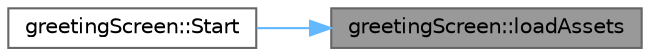 digraph "greetingScreen::loadAssets"
{
 // INTERACTIVE_SVG=YES
 // LATEX_PDF_SIZE
  bgcolor="transparent";
  edge [fontname=Helvetica,fontsize=10,labelfontname=Helvetica,labelfontsize=10];
  node [fontname=Helvetica,fontsize=10,shape=box,height=0.2,width=0.4];
  rankdir="RL";
  Node1 [label="greetingScreen::loadAssets",height=0.2,width=0.4,color="gray40", fillcolor="grey60", style="filled", fontcolor="black",tooltip=" "];
  Node1 -> Node2 [dir="back",color="steelblue1",style="solid"];
  Node2 [label="greetingScreen::Start",height=0.2,width=0.4,color="grey40", fillcolor="white", style="filled",URL="$classgreeting_screen.html#ae9ee1afa17f09259d5f35190a2c68757",tooltip=" "];
}
